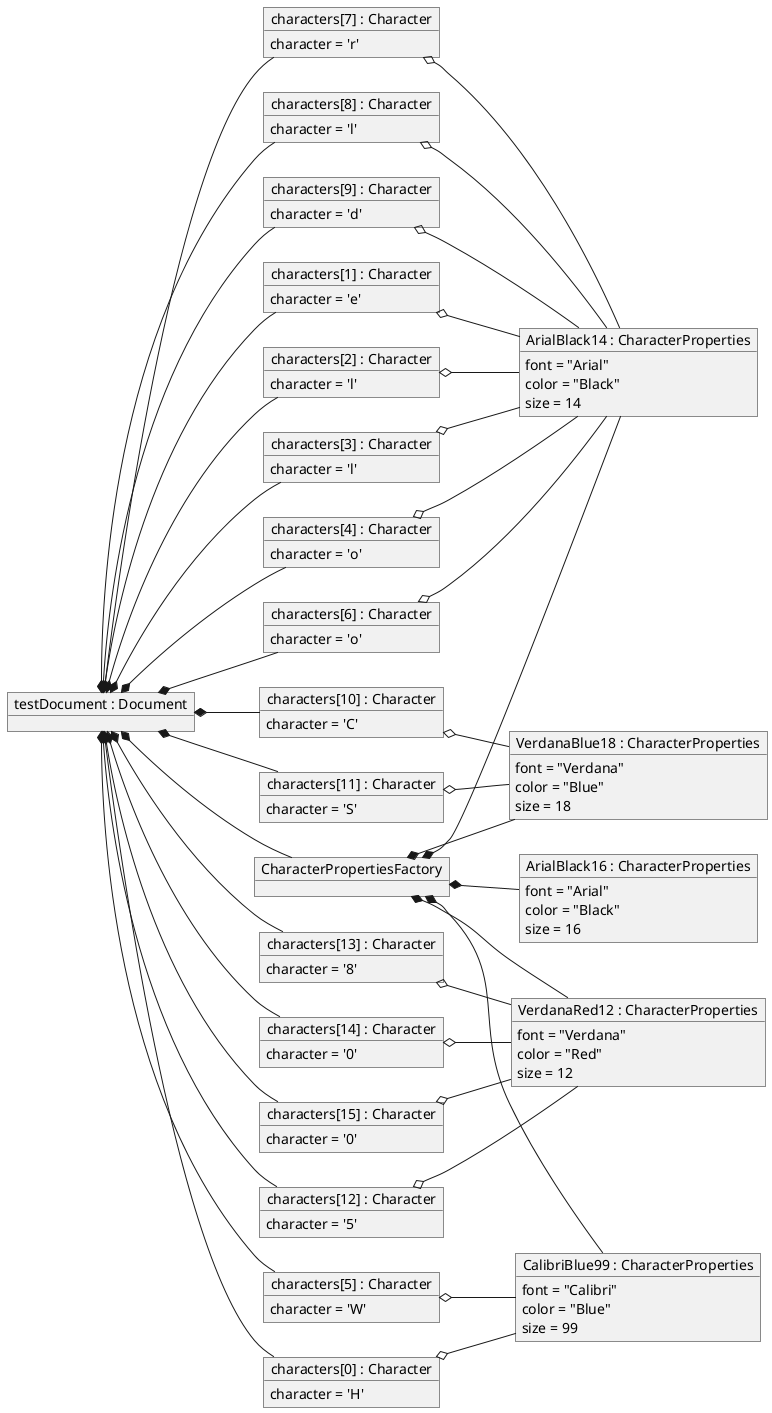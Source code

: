 @startuml
left to right direction
object "testDocument : Document" as doc
object "CharacterPropertiesFactory" as factory

doc *-- factory

object "ArialBlack16 : CharacterProperties" as ArialBlack16 {
font = "Arial"
color = "Black"
size = 16
}
object "ArialBlack14 : CharacterProperties" as ArialBlack14 {
font = "Arial"
color = "Black"
size = 14
}
object "VerdanaBlue18 : CharacterProperties" as VerdanaBlue18 {
font = "Verdana"
color = "Blue"
size = 18
}
object "VerdanaRed12 : CharacterProperties" as VerdanaRed12 {
font = "Verdana"
color = "Red"
size = 12
}
object "CalibriBlue99 : CharacterProperties" as CalibriBlue99 {
font = "Calibri"
color = "Blue"
size = 99
}

factory *-- ArialBlack16
factory *-- ArialBlack14
factory *-- VerdanaBlue18
factory *-- VerdanaRed12
factory *-- CalibriBlue99

object "characters[0] : Character" as H {
character = 'H'
}
object "characters[1] : Character" as e {
character = 'e'
}
object "characters[2] : Character" as l1 {
character = 'l'
}
object "characters[3] : Character" as l2 {
character = 'l'
}
object "characters[4] : Character" as o1 {
character = 'o'
}
object "characters[5] : Character" as W {
character = 'W'
}
object "characters[6] : Character" as o2 {
character = 'o'
}
object "characters[7] : Character" as r {
character = 'r'
}
object "characters[8] : Character" as l3 {
character = 'l'
}
object "characters[9] : Character" as d {
character = 'd'
}
object "characters[10] : Character" as C {
character = 'C'
}
object "characters[11] : Character" as S {
character = 'S'
}
object "characters[12] : Character" as 5 {
character = '5'
}
object "characters[13] : Character" as 8 {
character = '8'
}
object "characters[14] : Character" as 01 {
character = '0'
}
object "characters[15] : Character" as 02 {
character = '0'
}

doc *-- H
doc *-- e
doc *-- l1
doc *-- l2
doc *-- o1
doc *-- W
doc *-- o2
doc *-- r
doc *-- l3
doc *-- d
doc *-- C
doc *-- S
doc *-- 5
doc *-- 8
doc *-- 01
doc *-- 02

H o-- CalibriBlue99
W o-- CalibriBlue99
e o-- ArialBlack14
l1 o-- ArialBlack14
l2 o-- ArialBlack14
o1 o-- ArialBlack14
o2 o-- ArialBlack14
r o-- ArialBlack14
l3 o-- ArialBlack14
d o-- ArialBlack14
C o-- VerdanaBlue18
S o-- VerdanaBlue18
5 o-- VerdanaRed12
8 o-- VerdanaRed12
01 o-- VerdanaRed12
02 o-- VerdanaRed12

@enduml
